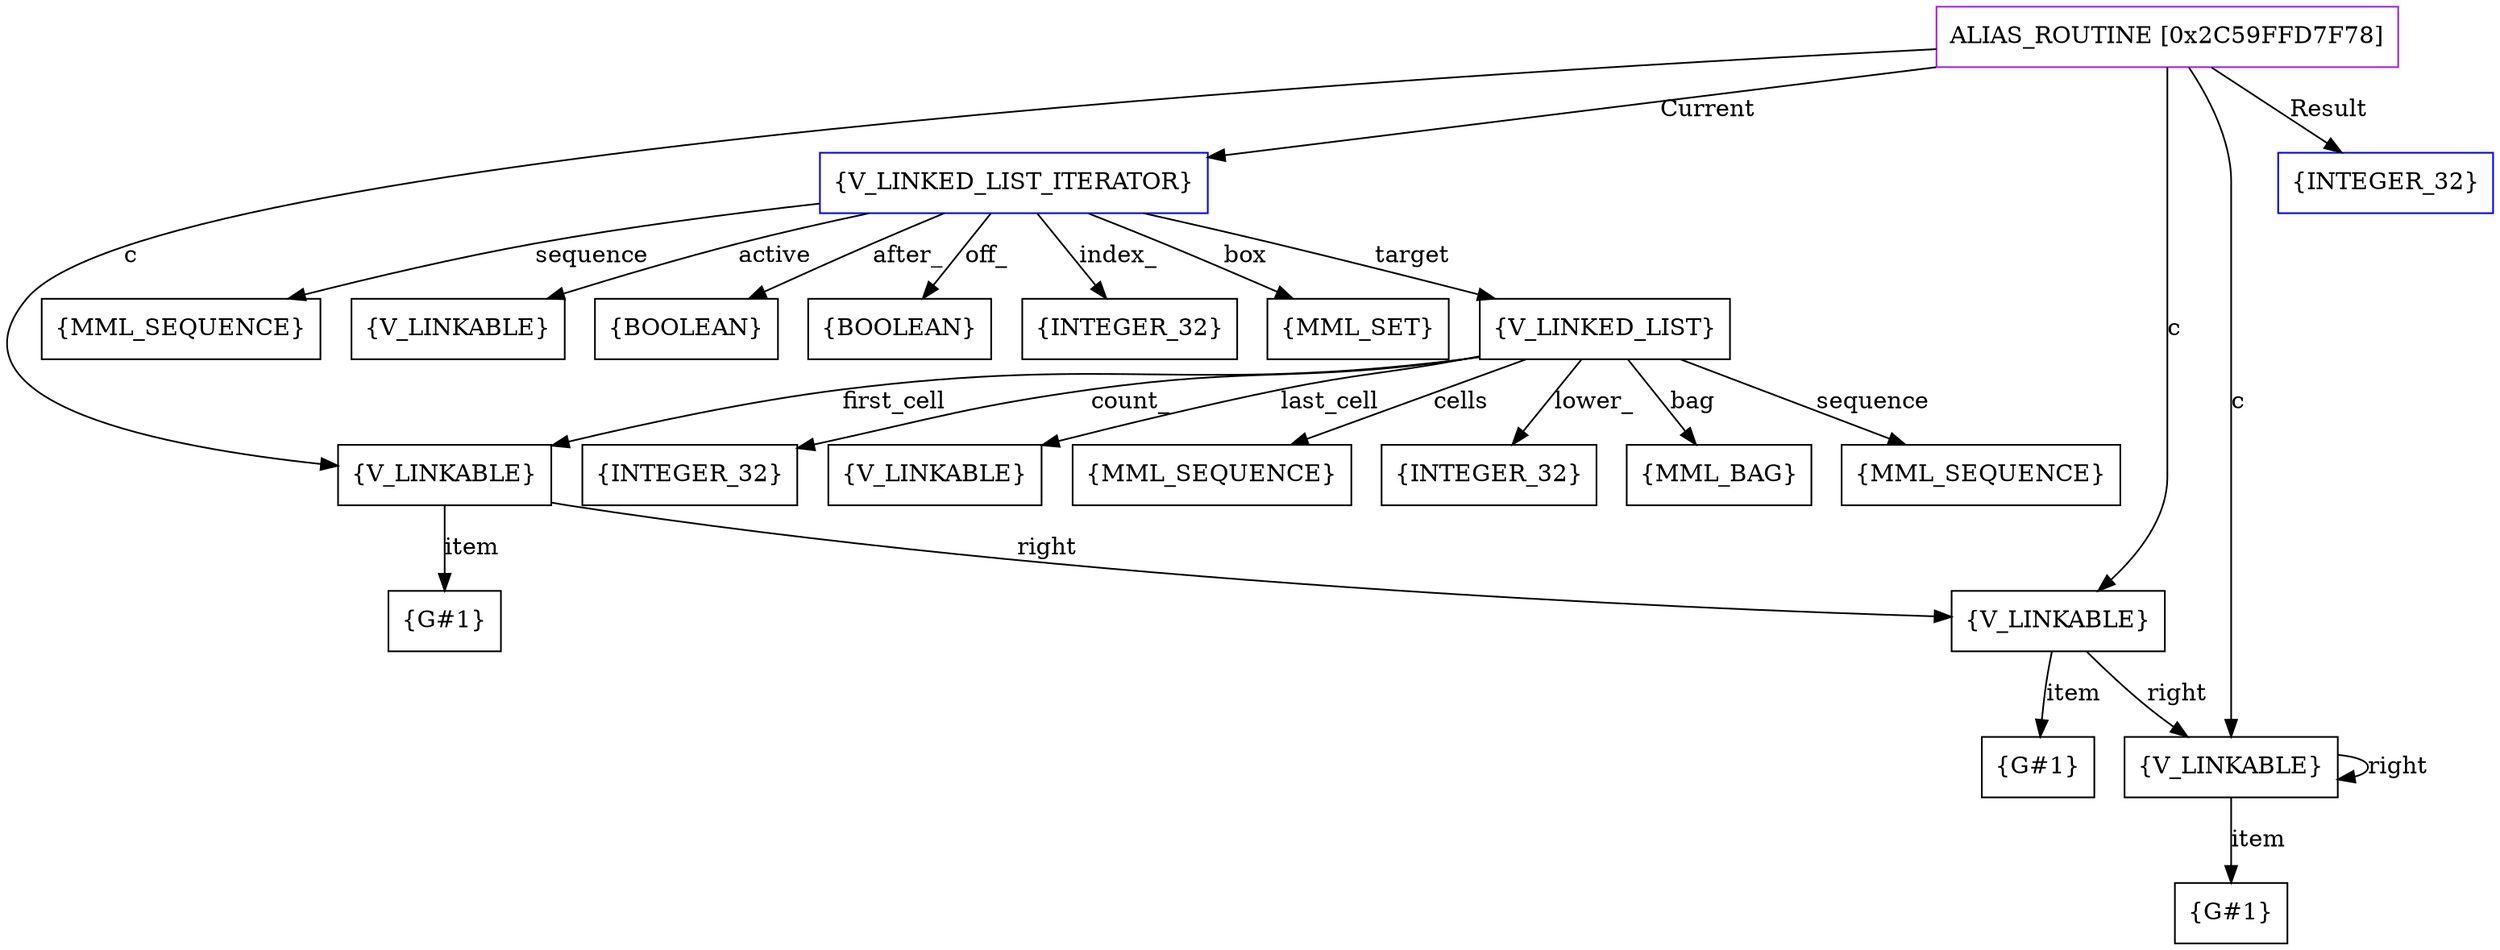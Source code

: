 digraph g {
	node [shape=box]
	b1[color=purple label=<ALIAS_ROUTINE [0x2C59FFD7F78]>]
	b2[color=blue label=<{V_LINKED_LIST_ITERATOR}>]
	b3[label=<{BOOLEAN}>]
	b4[label=<{INTEGER_32}>]
	b5[label=<{MML_SET}>]
	b6[label=<{MML_SEQUENCE}>]
	b7[label=<{V_LINKED_LIST}>]
	b8[label=<{INTEGER_32}>]
	b9[label=<{MML_BAG}>]
	b10[label=<{MML_SEQUENCE}>]
	b11[label=<{INTEGER_32}>]
	b12[label=<{V_LINKABLE}>]
	b13[label=<{G#1}>]
	b14[label=<{V_LINKABLE}>]
	b15[label=<{G#1}>]
	b16[label=<{V_LINKABLE}>]
	b17[label=<{G#1}>]
	b18[label=<{V_LINKABLE}>]
	b19[label=<{MML_SEQUENCE}>]
	b20[label=<{V_LINKABLE}>]
	b21[label=<{BOOLEAN}>]
	b22[color=blue label=<{INTEGER_32}>]
	b1->b2[label=<Current>]
	b2->b3[label=<off_>]
	b2->b4[label=<index_>]
	b2->b5[label=<box>]
	b2->b6[label=<sequence>]
	b2->b7[label=<target>]
	b7->b8[label=<lower_>]
	b7->b9[label=<bag>]
	b7->b10[label=<sequence>]
	b7->b11[label=<count_>]
	b7->b12[label=<first_cell>]
	b12->b13[label=<item>]
	b12->b14[label=<right>]
	b14->b15[label=<item>]
	b14->b16[label=<right>]
	b16->b17[label=<item>]
	b16->b16[label=<right>]
	b7->b18[label=<last_cell>]
	b7->b19[label=<cells>]
	b2->b20[label=<active>]
	b2->b21[label=<after_>]
	b1->b22[label=<Result>]
	b1->b12[label=<c>]
	b1->b14[label=<c>]
	b1->b16[label=<c>]
}
